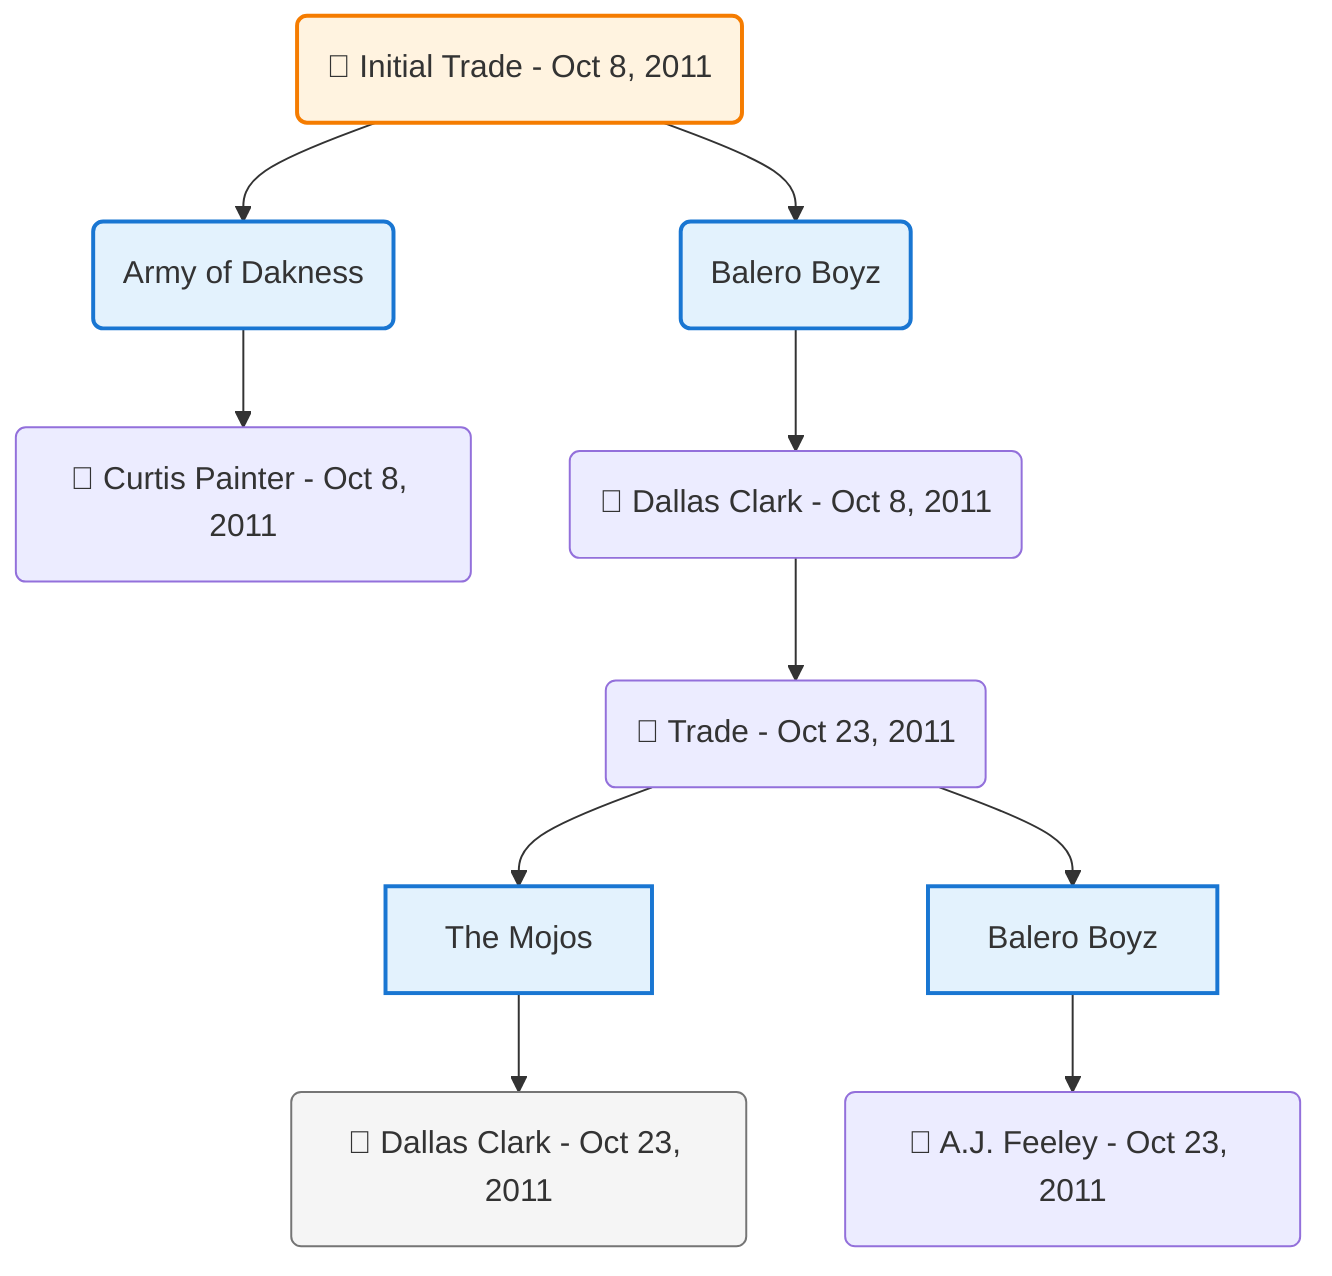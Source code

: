 flowchart TD

    TRADE_MAIN("🔄 Initial Trade - Oct 8, 2011")
    TEAM_1("Army of Dakness")
    TEAM_2("Balero Boyz")
    NODE_a2459a63-a069-45c8-b483-c3cfdc645708("🔄 Curtis Painter - Oct 8, 2011")
    NODE_9f225499-36e9-48d6-9967-fce967eb11a3("🔄 Dallas Clark - Oct 8, 2011")
    TRADE_41396ae9-c090-4e0b-bca6-e09bd5c17472_3("🔄 Trade - Oct 23, 2011")
    TEAM_bbe2d0ad-54cf-4c22-be82-b2a5f262a157_4["The Mojos"]
    NODE_3d5905e4-3d6a-4f33-a7d6-17d243460088("🔄 Dallas Clark - Oct 23, 2011")
    TEAM_2feaf03e-fb22-498e-ac8f-e596b6ba7810_5["Balero Boyz"]
    NODE_04da6ffb-946d-48fe-bf25-1a6cdb62ba86("🔄 A.J. Feeley - Oct 23, 2011")

    TRADE_MAIN --> TEAM_1
    TRADE_MAIN --> TEAM_2
    TEAM_1 --> NODE_a2459a63-a069-45c8-b483-c3cfdc645708
    TEAM_2 --> NODE_9f225499-36e9-48d6-9967-fce967eb11a3
    NODE_9f225499-36e9-48d6-9967-fce967eb11a3 --> TRADE_41396ae9-c090-4e0b-bca6-e09bd5c17472_3
    TRADE_41396ae9-c090-4e0b-bca6-e09bd5c17472_3 --> TEAM_bbe2d0ad-54cf-4c22-be82-b2a5f262a157_4
    TEAM_bbe2d0ad-54cf-4c22-be82-b2a5f262a157_4 --> NODE_3d5905e4-3d6a-4f33-a7d6-17d243460088
    TRADE_41396ae9-c090-4e0b-bca6-e09bd5c17472_3 --> TEAM_2feaf03e-fb22-498e-ac8f-e596b6ba7810_5
    TEAM_2feaf03e-fb22-498e-ac8f-e596b6ba7810_5 --> NODE_04da6ffb-946d-48fe-bf25-1a6cdb62ba86

    %% Node styling
    classDef teamNode fill:#e3f2fd,stroke:#1976d2,stroke-width:2px
    classDef tradeNode fill:#fff3e0,stroke:#f57c00,stroke-width:2px
    classDef playerNode fill:#f3e5f5,stroke:#7b1fa2,stroke-width:1px
    classDef nonRootPlayerNode fill:#f5f5f5,stroke:#757575,stroke-width:1px
    classDef endNode fill:#ffebee,stroke:#c62828,stroke-width:2px
    classDef waiverNode fill:#e8f5e8,stroke:#388e3c,stroke-width:2px
    classDef championshipNode fill:#fff9c4,stroke:#f57f17,stroke-width:3px

    class TEAM_1,TEAM_2,TEAM_bbe2d0ad-54cf-4c22-be82-b2a5f262a157_4,TEAM_2feaf03e-fb22-498e-ac8f-e596b6ba7810_5 teamNode
    class NODE_3d5905e4-3d6a-4f33-a7d6-17d243460088 nonRootPlayerNode
    class TRADE_MAIN tradeNode